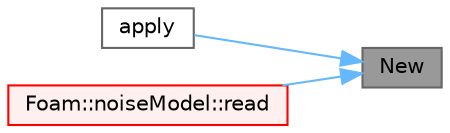 digraph "New"
{
 // LATEX_PDF_SIZE
  bgcolor="transparent";
  edge [fontname=Helvetica,fontsize=10,labelfontname=Helvetica,labelfontsize=10];
  node [fontname=Helvetica,fontsize=10,shape=box,height=0.2,width=0.4];
  rankdir="RL";
  Node1 [id="Node000001",label="New",height=0.2,width=0.4,color="gray40", fillcolor="grey60", style="filled", fontcolor="black",tooltip=" "];
  Node1 -> Node2 [id="edge1_Node000001_Node000002",dir="back",color="steelblue1",style="solid",tooltip=" "];
  Node2 [id="Node000002",label="apply",height=0.2,width=0.4,color="grey40", fillcolor="white", style="filled",URL="$classFoam_1_1windowModel.html#aa2adb49eb290031f223a99c489c75374",tooltip=" "];
  Node1 -> Node3 [id="edge2_Node000001_Node000003",dir="back",color="steelblue1",style="solid",tooltip=" "];
  Node3 [id="Node000003",label="Foam::noiseModel::read",height=0.2,width=0.4,color="red", fillcolor="#FFF0F0", style="filled",URL="$classFoam_1_1noiseModel.html#a6ce0c64db98eb6144d363dbfc86104eb",tooltip=" "];
}
